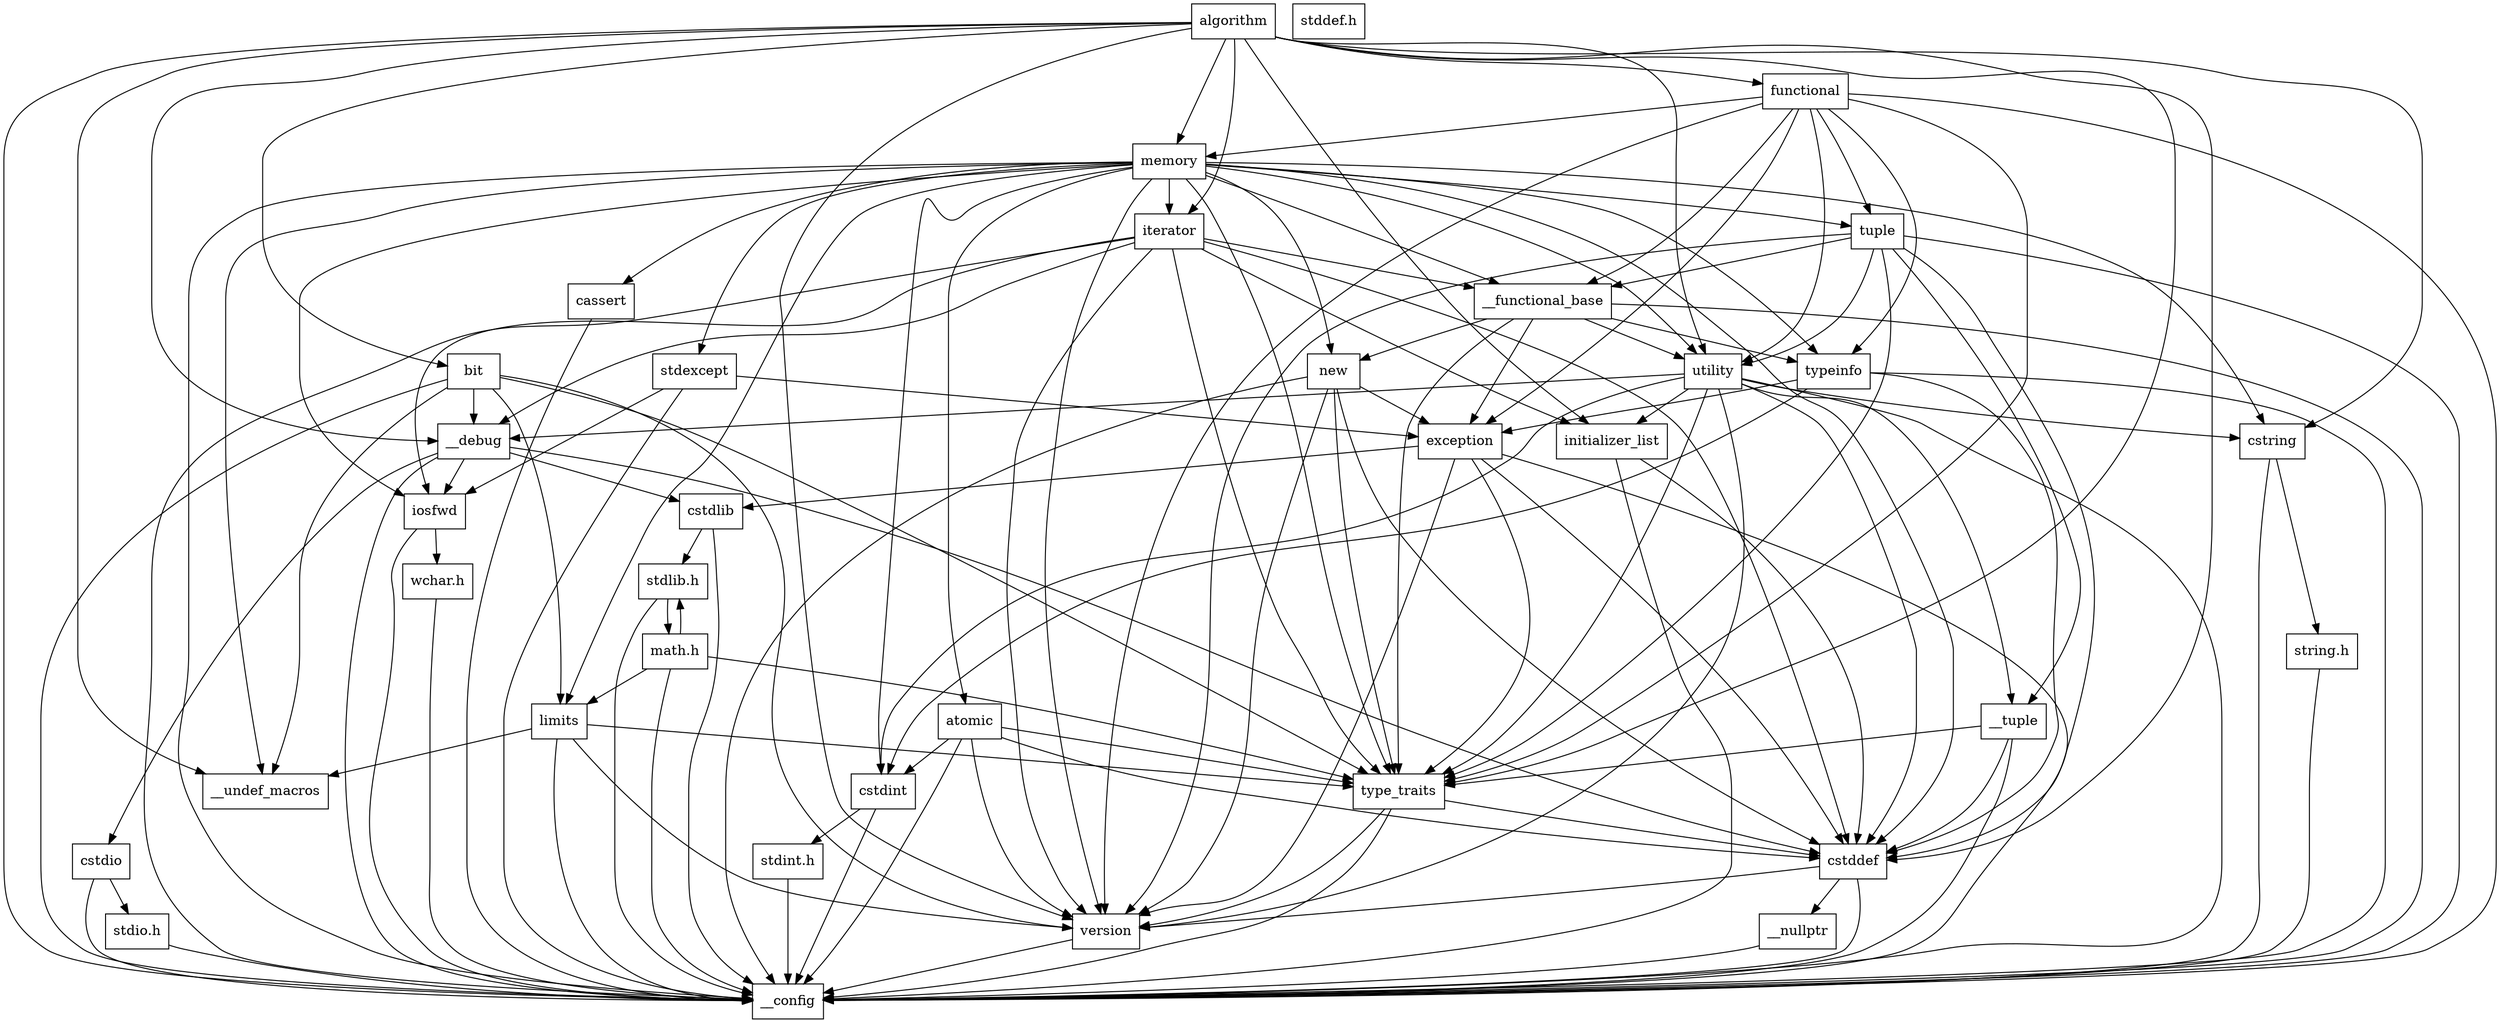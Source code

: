 digraph "dependencies" {
  header_1 [ shape="box", label="algorithm"];
  header_2 [ shape="box", label="__config"];
  header_11 [ shape="box", label="initializer_list"];
  header_12 [ shape="box", label="cstddef"];
  header_13 [ shape="box", label="version"];
  header_16 [ shape="box", label="__nullptr"];
  header_17 [ shape="box", label="type_traits"];
  header_18 [ shape="box", label="cstring"];
  header_19 [ shape="box", label="string.h"];
  header_22 [ shape="box", label="stddef.h"];
  header_26 [ shape="box", label="utility"];
  header_27 [ shape="box", label="__tuple"];
  header_28 [ shape="box", label="cstdint"];
  header_29 [ shape="box", label="stdint.h"];
  header_37 [ shape="box", label="__debug"];
  header_38 [ shape="box", label="iosfwd"];
  header_39 [ shape="box", label="wchar.h"];
  header_49 [ shape="box", label="cstdlib"];
  header_50 [ shape="box", label="stdlib.h"];
  header_75 [ shape="box", label="math.h"];
  header_87 [ shape="box", label="limits"];
  header_88 [ shape="box", label="__undef_macros"];
  header_89 [ shape="box", label="cstdio"];
  header_90 [ shape="box", label="stdio.h"];
  header_99 [ shape="box", label="memory"];
  header_100 [ shape="box", label="typeinfo"];
  header_101 [ shape="box", label="exception"];
  header_102 [ shape="box", label="new"];
  header_103 [ shape="box", label="iterator"];
  header_104 [ shape="box", label="__functional_base"];
  header_105 [ shape="box", label="tuple"];
  header_106 [ shape="box", label="stdexcept"];
  header_107 [ shape="box", label="cassert"];
  header_109 [ shape="box", label="atomic"];
  header_110 [ shape="box", label="functional"];
  header_111 [ shape="box", label="bit"];
  header_13 -> header_2;
  header_27 -> header_2;
  header_27 -> header_12;
  header_27 -> header_17;
  header_105 -> header_2;
  header_105 -> header_27;
  header_105 -> header_12;
  header_105 -> header_17;
  header_105 -> header_104;
  header_105 -> header_26;
  header_105 -> header_13;
  header_111 -> header_2;
  header_111 -> header_87;
  header_111 -> header_17;
  header_111 -> header_13;
  header_111 -> header_37;
  header_111 -> header_88;
  header_75 -> header_2;
  header_75 -> header_50;
  header_75 -> header_17;
  header_75 -> header_87;
  header_102 -> header_2;
  header_102 -> header_101;
  header_102 -> header_17;
  header_102 -> header_12;
  header_102 -> header_13;
  header_17 -> header_2;
  header_17 -> header_12;
  header_17 -> header_13;
  header_16 -> header_2;
  header_106 -> header_2;
  header_106 -> header_101;
  header_106 -> header_38;
  header_90 -> header_2;
  header_103 -> header_2;
  header_103 -> header_38;
  header_103 -> header_104;
  header_103 -> header_17;
  header_103 -> header_12;
  header_103 -> header_11;
  header_103 -> header_13;
  header_103 -> header_37;
  header_104 -> header_2;
  header_104 -> header_17;
  header_104 -> header_100;
  header_104 -> header_101;
  header_104 -> header_102;
  header_104 -> header_26;
  header_28 -> header_2;
  header_28 -> header_29;
  header_49 -> header_2;
  header_49 -> header_50;
  header_100 -> header_2;
  header_100 -> header_101;
  header_100 -> header_12;
  header_100 -> header_28;
  header_12 -> header_2;
  header_12 -> header_13;
  header_12 -> header_16;
  header_29 -> header_2;
  header_26 -> header_2;
  header_26 -> header_27;
  header_26 -> header_17;
  header_26 -> header_11;
  header_26 -> header_12;
  header_26 -> header_18;
  header_26 -> header_28;
  header_26 -> header_13;
  header_26 -> header_37;
  header_39 -> header_2;
  header_37 -> header_2;
  header_37 -> header_38;
  header_37 -> header_49;
  header_37 -> header_89;
  header_37 -> header_12;
  header_107 -> header_2;
  header_11 -> header_2;
  header_11 -> header_12;
  header_19 -> header_2;
  header_38 -> header_2;
  header_38 -> header_39;
  header_110 -> header_2;
  header_110 -> header_17;
  header_110 -> header_100;
  header_110 -> header_101;
  header_110 -> header_99;
  header_110 -> header_105;
  header_110 -> header_26;
  header_110 -> header_13;
  header_110 -> header_104;
  header_89 -> header_2;
  header_89 -> header_90;
  header_18 -> header_2;
  header_18 -> header_19;
  header_99 -> header_2;
  header_99 -> header_17;
  header_99 -> header_100;
  header_99 -> header_12;
  header_99 -> header_28;
  header_99 -> header_102;
  header_99 -> header_26;
  header_99 -> header_87;
  header_99 -> header_103;
  header_99 -> header_104;
  header_99 -> header_38;
  header_99 -> header_105;
  header_99 -> header_106;
  header_99 -> header_18;
  header_99 -> header_107;
  header_99 -> header_109;
  header_99 -> header_13;
  header_99 -> header_88;
  header_1 -> header_2;
  header_1 -> header_11;
  header_1 -> header_17;
  header_1 -> header_18;
  header_1 -> header_26;
  header_1 -> header_99;
  header_1 -> header_110;
  header_1 -> header_103;
  header_1 -> header_12;
  header_1 -> header_111;
  header_1 -> header_13;
  header_1 -> header_37;
  header_1 -> header_88;
  header_50 -> header_2;
  header_50 -> header_75;
  header_87 -> header_2;
  header_87 -> header_17;
  header_87 -> header_88;
  header_87 -> header_13;
  header_109 -> header_2;
  header_109 -> header_12;
  header_109 -> header_28;
  header_109 -> header_17;
  header_109 -> header_13;
  header_101 -> header_2;
  header_101 -> header_12;
  header_101 -> header_49;
  header_101 -> header_17;
  header_101 -> header_13;
}
